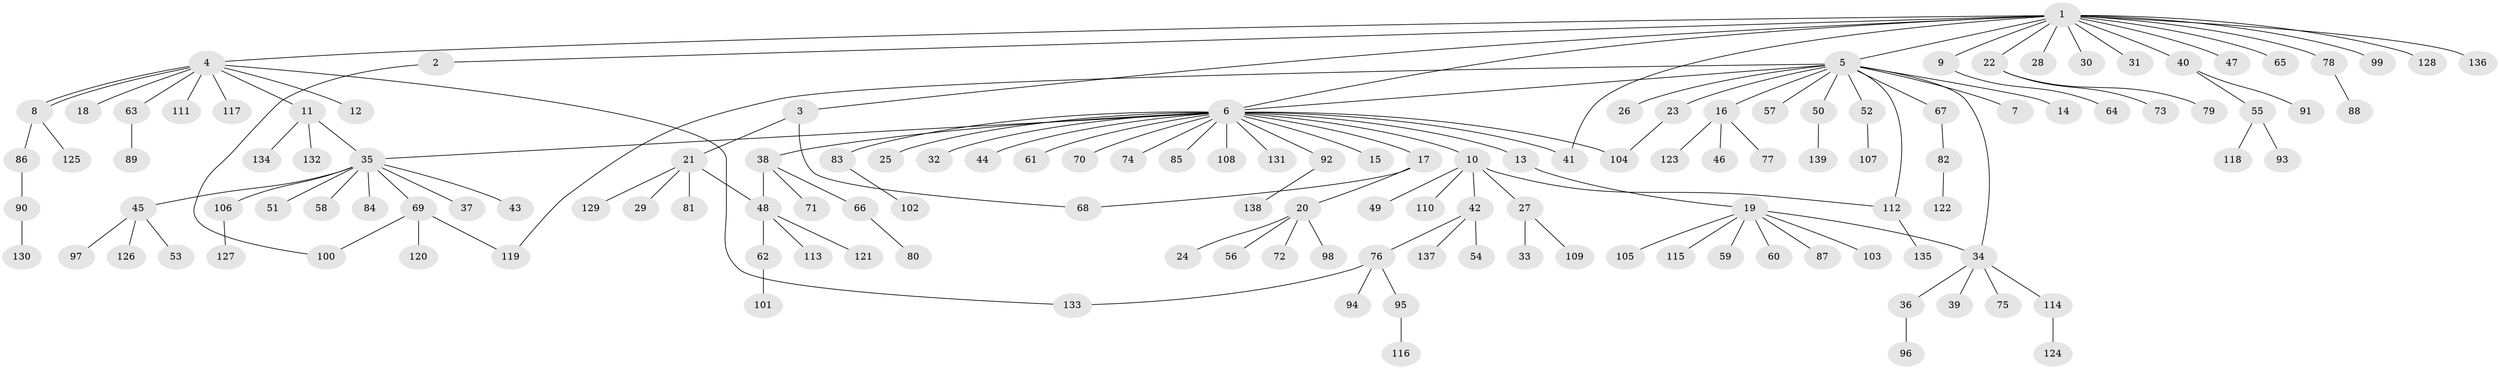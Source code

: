 // coarse degree distribution, {1: 0.6142857142857143, 3: 0.05714285714285714, 4: 0.04285714285714286, 11: 0.014285714285714285, 2: 0.2, 6: 0.014285714285714285, 7: 0.02857142857142857, 16: 0.014285714285714285, 18: 0.014285714285714285}
// Generated by graph-tools (version 1.1) at 2025/36/03/04/25 23:36:53]
// undirected, 139 vertices, 150 edges
graph export_dot {
  node [color=gray90,style=filled];
  1;
  2;
  3;
  4;
  5;
  6;
  7;
  8;
  9;
  10;
  11;
  12;
  13;
  14;
  15;
  16;
  17;
  18;
  19;
  20;
  21;
  22;
  23;
  24;
  25;
  26;
  27;
  28;
  29;
  30;
  31;
  32;
  33;
  34;
  35;
  36;
  37;
  38;
  39;
  40;
  41;
  42;
  43;
  44;
  45;
  46;
  47;
  48;
  49;
  50;
  51;
  52;
  53;
  54;
  55;
  56;
  57;
  58;
  59;
  60;
  61;
  62;
  63;
  64;
  65;
  66;
  67;
  68;
  69;
  70;
  71;
  72;
  73;
  74;
  75;
  76;
  77;
  78;
  79;
  80;
  81;
  82;
  83;
  84;
  85;
  86;
  87;
  88;
  89;
  90;
  91;
  92;
  93;
  94;
  95;
  96;
  97;
  98;
  99;
  100;
  101;
  102;
  103;
  104;
  105;
  106;
  107;
  108;
  109;
  110;
  111;
  112;
  113;
  114;
  115;
  116;
  117;
  118;
  119;
  120;
  121;
  122;
  123;
  124;
  125;
  126;
  127;
  128;
  129;
  130;
  131;
  132;
  133;
  134;
  135;
  136;
  137;
  138;
  139;
  1 -- 2;
  1 -- 3;
  1 -- 4;
  1 -- 5;
  1 -- 6;
  1 -- 9;
  1 -- 22;
  1 -- 28;
  1 -- 30;
  1 -- 31;
  1 -- 40;
  1 -- 41;
  1 -- 47;
  1 -- 65;
  1 -- 78;
  1 -- 99;
  1 -- 128;
  1 -- 136;
  2 -- 100;
  3 -- 21;
  3 -- 68;
  4 -- 8;
  4 -- 8;
  4 -- 11;
  4 -- 12;
  4 -- 18;
  4 -- 63;
  4 -- 111;
  4 -- 117;
  4 -- 133;
  5 -- 6;
  5 -- 7;
  5 -- 14;
  5 -- 16;
  5 -- 23;
  5 -- 26;
  5 -- 34;
  5 -- 50;
  5 -- 52;
  5 -- 57;
  5 -- 67;
  5 -- 112;
  5 -- 119;
  6 -- 10;
  6 -- 13;
  6 -- 15;
  6 -- 17;
  6 -- 25;
  6 -- 32;
  6 -- 35;
  6 -- 38;
  6 -- 41;
  6 -- 44;
  6 -- 61;
  6 -- 70;
  6 -- 74;
  6 -- 83;
  6 -- 85;
  6 -- 92;
  6 -- 104;
  6 -- 108;
  6 -- 131;
  8 -- 86;
  8 -- 125;
  9 -- 64;
  10 -- 27;
  10 -- 42;
  10 -- 49;
  10 -- 110;
  10 -- 112;
  11 -- 35;
  11 -- 132;
  11 -- 134;
  13 -- 19;
  16 -- 46;
  16 -- 77;
  16 -- 123;
  17 -- 20;
  17 -- 68;
  19 -- 34;
  19 -- 59;
  19 -- 60;
  19 -- 87;
  19 -- 103;
  19 -- 105;
  19 -- 115;
  20 -- 24;
  20 -- 56;
  20 -- 72;
  20 -- 98;
  21 -- 29;
  21 -- 48;
  21 -- 81;
  21 -- 129;
  22 -- 73;
  22 -- 79;
  23 -- 104;
  27 -- 33;
  27 -- 109;
  34 -- 36;
  34 -- 39;
  34 -- 75;
  34 -- 114;
  35 -- 37;
  35 -- 43;
  35 -- 45;
  35 -- 51;
  35 -- 58;
  35 -- 69;
  35 -- 84;
  35 -- 106;
  36 -- 96;
  38 -- 48;
  38 -- 66;
  38 -- 71;
  40 -- 55;
  40 -- 91;
  42 -- 54;
  42 -- 76;
  42 -- 137;
  45 -- 53;
  45 -- 97;
  45 -- 126;
  48 -- 62;
  48 -- 113;
  48 -- 121;
  50 -- 139;
  52 -- 107;
  55 -- 93;
  55 -- 118;
  62 -- 101;
  63 -- 89;
  66 -- 80;
  67 -- 82;
  69 -- 100;
  69 -- 119;
  69 -- 120;
  76 -- 94;
  76 -- 95;
  76 -- 133;
  78 -- 88;
  82 -- 122;
  83 -- 102;
  86 -- 90;
  90 -- 130;
  92 -- 138;
  95 -- 116;
  106 -- 127;
  112 -- 135;
  114 -- 124;
}
